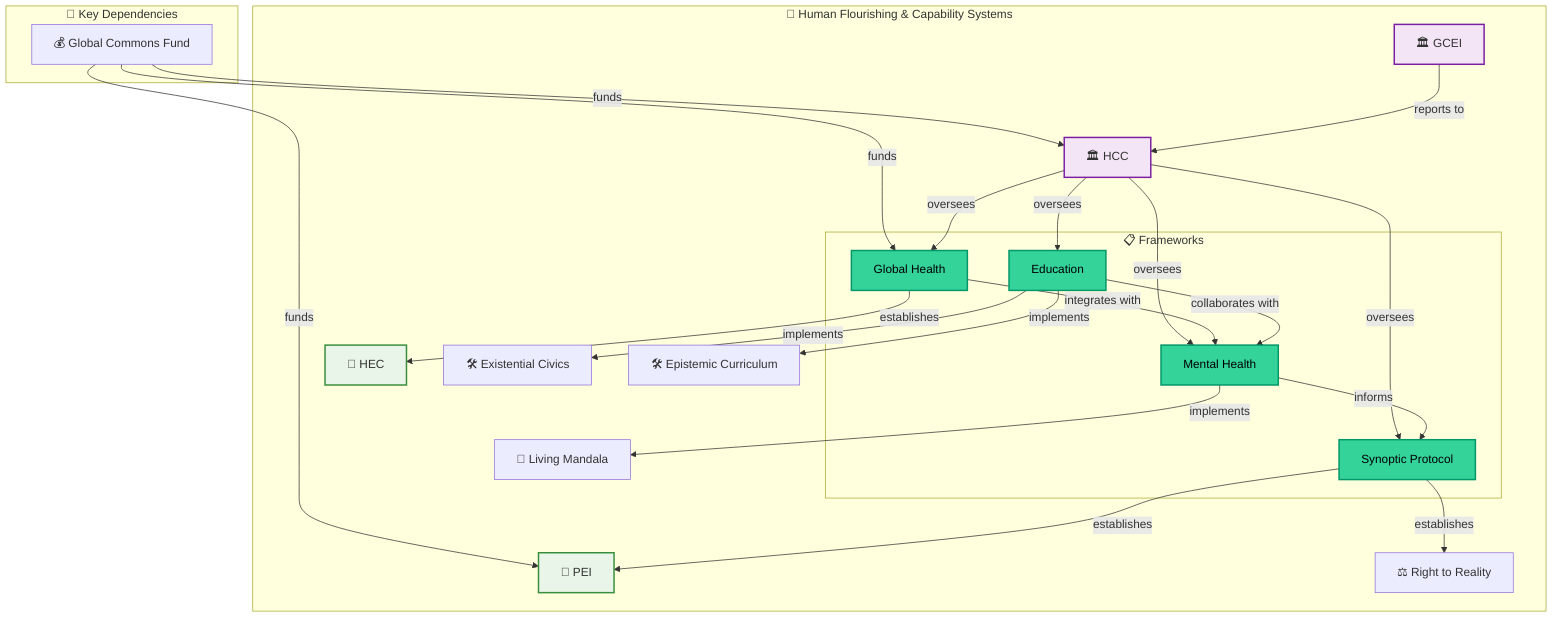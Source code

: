graph TD
    %% Human Flourishing & Capability Systems Cluster Map
    %% Generated from GGF Master Schema
    
    subgraph EXT["🔗 Key Dependencies"]
        direction LR
        mechanism_gcf["💰 Global Commons Fund"]
    end

    subgraph MAIN["🎯 Human Flourishing & Capability Systems"]
        direction TB
        subgraph FRAMEWORK["📋 Frameworks"]
            framework_education["Education"]
            framework_global_health["Global Health"]
            framework_mental_health["Mental Health"]
            framework_synoptic["Synoptic Protocol"]
        end
        council_hcc["🏛️ HCC"]
        council_gcei["🏛️ GCEI"]
        institution_hec["🏢 HEC"]
        institution_epi_institution["🏢 PEI"]
        process_living_mandala["🔄 Living Mandala"]
        protocol_right_to_reality["⚖️ Right to Reality"]
        tool_existential_civics["🛠️ Existential Civics"]
        tool_epistemic_curriculum["🛠️ Epistemic Curriculum"]
    end

    %% External dependencies
    mechanism_gcf -->|"funds"| council_hcc
    mechanism_gcf -->|"funds"| institution_epi_institution
    mechanism_gcf -->|"funds"| framework_global_health

    %% Internal cluster relationships
    council_hcc -->|"oversees"| framework_education
    council_hcc -->|"oversees"| framework_global_health
    council_hcc -->|"oversees"| framework_mental_health
    council_hcc -->|"oversees"| framework_synoptic
    council_gcei -->|"reports to"| council_hcc
    framework_global_health -->|"integrates with"| framework_mental_health
    framework_education -->|"collaborates with"| framework_mental_health
    framework_education -->|"implements"| tool_epistemic_curriculum
    framework_mental_health -->|"informs"| framework_synoptic
    framework_global_health -->|"establishes"| institution_hec
    framework_synoptic -->|"establishes"| institution_epi_institution
    framework_synoptic -->|"establishes"| protocol_right_to_reality
    framework_mental_health -->|"implements"| process_living_mandala
    framework_education -->|"implements"| tool_existential_civics

    %% Entity type styling (with tier colors for frameworks)
    classDef framework fill:#e3f2fd,stroke:#1976d2,stroke-width:2px
    classDef council fill:#f3e5f5,stroke:#7b1fa2,stroke-width:2px
    classDef institution fill:#e8f5e8,stroke:#388e3c,stroke-width:2px
    classDef mechanism fill:#fff3e0,stroke:#f57c00,stroke-width:2px
    classDef external fill:#fafafa,stroke:#666,stroke-width:1px,stroke-dasharray: 5 5
    
    %% Tier-based colors for frameworks (matching website CSS)
    classDef tier0 fill:#fbbf24,stroke:#d97706,stroke-width:3px,color:#000
    classDef tier1 fill:#60a5fa,stroke:#2563eb,stroke-width:2px,color:#000
    classDef tier2 fill:#34d399,stroke:#059669,stroke-width:2px,color:#000
    classDef tier3 fill:#a78bfa,stroke:#7c3aed,stroke-width:2px,color:#000
    classDef tier4 fill:#f472b6,stroke:#db2777,stroke-width:2px,color:#000
    class framework_education,framework_global_health,framework_mental_health,framework_synoptic tier2
    class council_hcc,council_gcei council
    class institution_hec,institution_epi_institution institution